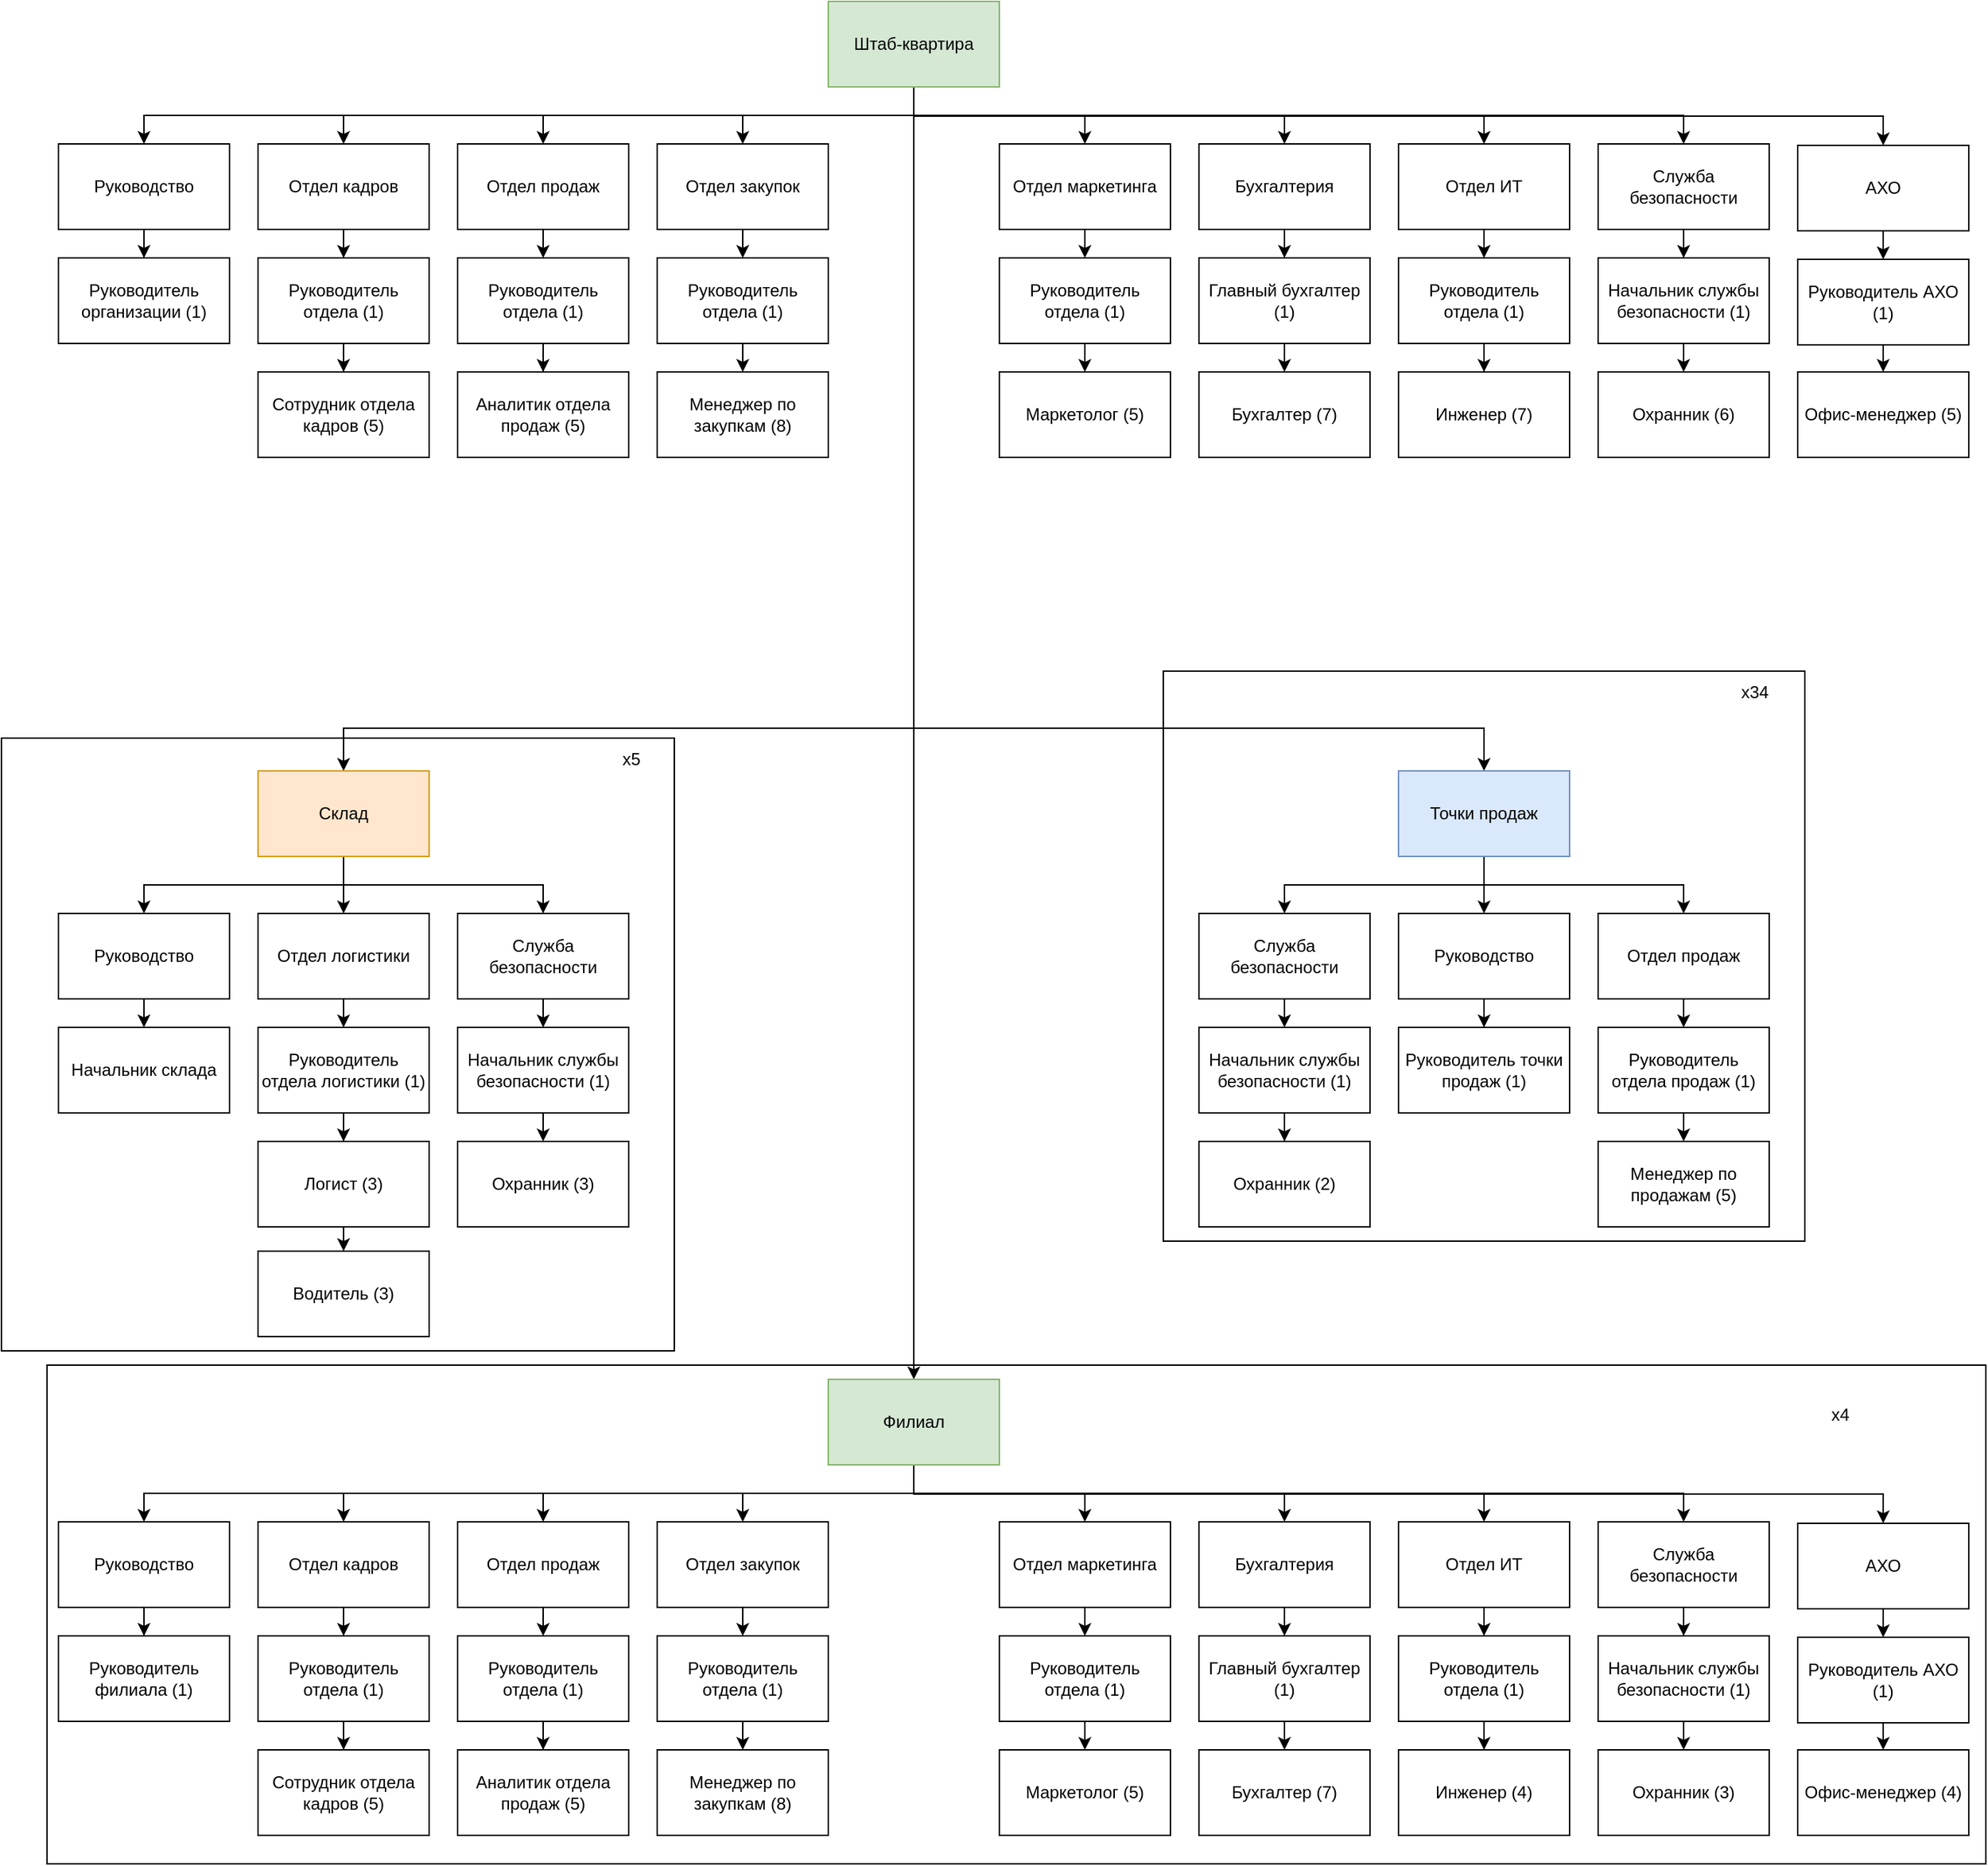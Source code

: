 <mxfile version="24.8.3">
  <diagram name="Страница — 1" id="yvjUeDHF9Wf6KYwauPwP">
    <mxGraphModel dx="1908" dy="1278" grid="1" gridSize="10" guides="1" tooltips="1" connect="1" arrows="1" fold="1" page="1" pageScale="1" pageWidth="2339" pageHeight="3300" math="0" shadow="0">
      <root>
        <mxCell id="0" />
        <mxCell id="1" parent="0" />
        <mxCell id="nvtQCPNUQL09ssSKa_be-8" style="edgeStyle=orthogonalEdgeStyle;rounded=0;orthogonalLoop=1;jettySize=auto;html=1;exitX=0.5;exitY=1;exitDx=0;exitDy=0;entryX=0.5;entryY=0;entryDx=0;entryDy=0;" parent="1" source="nvtQCPNUQL09ssSKa_be-1" target="nvtQCPNUQL09ssSKa_be-2" edge="1">
          <mxGeometry relative="1" as="geometry" />
        </mxCell>
        <mxCell id="nvtQCPNUQL09ssSKa_be-9" style="edgeStyle=orthogonalEdgeStyle;rounded=0;orthogonalLoop=1;jettySize=auto;html=1;exitX=0.5;exitY=1;exitDx=0;exitDy=0;entryX=0.5;entryY=0;entryDx=0;entryDy=0;" parent="1" source="nvtQCPNUQL09ssSKa_be-1" target="nvtQCPNUQL09ssSKa_be-3" edge="1">
          <mxGeometry relative="1" as="geometry" />
        </mxCell>
        <mxCell id="nvtQCPNUQL09ssSKa_be-10" style="edgeStyle=orthogonalEdgeStyle;rounded=0;orthogonalLoop=1;jettySize=auto;html=1;exitX=0.5;exitY=1;exitDx=0;exitDy=0;" parent="1" source="nvtQCPNUQL09ssSKa_be-1" target="nvtQCPNUQL09ssSKa_be-4" edge="1">
          <mxGeometry relative="1" as="geometry" />
        </mxCell>
        <mxCell id="nvtQCPNUQL09ssSKa_be-11" style="edgeStyle=orthogonalEdgeStyle;rounded=0;orthogonalLoop=1;jettySize=auto;html=1;exitX=0.5;exitY=1;exitDx=0;exitDy=0;entryX=0.5;entryY=0;entryDx=0;entryDy=0;" parent="1" source="nvtQCPNUQL09ssSKa_be-1" target="nvtQCPNUQL09ssSKa_be-5" edge="1">
          <mxGeometry relative="1" as="geometry" />
        </mxCell>
        <mxCell id="nvtQCPNUQL09ssSKa_be-12" style="edgeStyle=orthogonalEdgeStyle;rounded=0;orthogonalLoop=1;jettySize=auto;html=1;exitX=0.5;exitY=1;exitDx=0;exitDy=0;" parent="1" source="nvtQCPNUQL09ssSKa_be-1" target="nvtQCPNUQL09ssSKa_be-6" edge="1">
          <mxGeometry relative="1" as="geometry" />
        </mxCell>
        <mxCell id="nvtQCPNUQL09ssSKa_be-13" style="edgeStyle=orthogonalEdgeStyle;rounded=0;orthogonalLoop=1;jettySize=auto;html=1;exitX=0.5;exitY=1;exitDx=0;exitDy=0;entryX=0.5;entryY=0;entryDx=0;entryDy=0;" parent="1" source="nvtQCPNUQL09ssSKa_be-1" target="nvtQCPNUQL09ssSKa_be-7" edge="1">
          <mxGeometry relative="1" as="geometry" />
        </mxCell>
        <mxCell id="nvtQCPNUQL09ssSKa_be-15" style="edgeStyle=orthogonalEdgeStyle;rounded=0;orthogonalLoop=1;jettySize=auto;html=1;exitX=0.5;exitY=1;exitDx=0;exitDy=0;entryX=0.5;entryY=0;entryDx=0;entryDy=0;" parent="1" source="nvtQCPNUQL09ssSKa_be-1" target="nvtQCPNUQL09ssSKa_be-14" edge="1">
          <mxGeometry relative="1" as="geometry" />
        </mxCell>
        <mxCell id="nvtQCPNUQL09ssSKa_be-18" style="edgeStyle=orthogonalEdgeStyle;rounded=0;orthogonalLoop=1;jettySize=auto;html=1;exitX=0.5;exitY=1;exitDx=0;exitDy=0;entryX=0.5;entryY=0;entryDx=0;entryDy=0;" parent="1" source="nvtQCPNUQL09ssSKa_be-1" target="nvtQCPNUQL09ssSKa_be-16" edge="1">
          <mxGeometry relative="1" as="geometry" />
        </mxCell>
        <mxCell id="nvtQCPNUQL09ssSKa_be-20" style="edgeStyle=orthogonalEdgeStyle;rounded=0;orthogonalLoop=1;jettySize=auto;html=1;exitX=0.5;exitY=1;exitDx=0;exitDy=0;entryX=0.5;entryY=0;entryDx=0;entryDy=0;" parent="1" source="nvtQCPNUQL09ssSKa_be-1" target="nvtQCPNUQL09ssSKa_be-19" edge="1">
          <mxGeometry relative="1" as="geometry">
            <Array as="points">
              <mxPoint x="1268" y="543" />
              <mxPoint x="868" y="543" />
            </Array>
          </mxGeometry>
        </mxCell>
        <mxCell id="nvtQCPNUQL09ssSKa_be-29" style="edgeStyle=orthogonalEdgeStyle;rounded=0;orthogonalLoop=1;jettySize=auto;html=1;exitX=0.5;exitY=1;exitDx=0;exitDy=0;entryX=0.5;entryY=0;entryDx=0;entryDy=0;" parent="1" source="nvtQCPNUQL09ssSKa_be-1" target="nvtQCPNUQL09ssSKa_be-28" edge="1">
          <mxGeometry relative="1" as="geometry">
            <Array as="points">
              <mxPoint x="1268" y="543" />
              <mxPoint x="1668" y="543" />
            </Array>
          </mxGeometry>
        </mxCell>
        <mxCell id="Hss-ZETlTfgAigMHc5tu-6" style="edgeStyle=orthogonalEdgeStyle;rounded=0;orthogonalLoop=1;jettySize=auto;html=1;exitX=0.5;exitY=1;exitDx=0;exitDy=0;entryX=0.5;entryY=0;entryDx=0;entryDy=0;" parent="1" source="nvtQCPNUQL09ssSKa_be-1" target="Hss-ZETlTfgAigMHc5tu-2" edge="1">
          <mxGeometry relative="1" as="geometry" />
        </mxCell>
        <mxCell id="Hss-ZETlTfgAigMHc5tu-68" style="edgeStyle=orthogonalEdgeStyle;rounded=0;orthogonalLoop=1;jettySize=auto;html=1;exitX=0.5;exitY=1;exitDx=0;exitDy=0;" parent="1" source="nvtQCPNUQL09ssSKa_be-1" target="Hss-ZETlTfgAigMHc5tu-24" edge="1">
          <mxGeometry relative="1" as="geometry" />
        </mxCell>
        <mxCell id="nvtQCPNUQL09ssSKa_be-1" value="Штаб-квартира" style="rounded=0;whiteSpace=wrap;html=1;fillColor=#d5e8d4;strokeColor=#82b366;" parent="1" vertex="1">
          <mxGeometry x="1208" y="33" width="120" height="60" as="geometry" />
        </mxCell>
        <mxCell id="nvtQCPNUQL09ssSKa_be-47" style="edgeStyle=orthogonalEdgeStyle;rounded=0;orthogonalLoop=1;jettySize=auto;html=1;exitX=0.5;exitY=1;exitDx=0;exitDy=0;" parent="1" source="nvtQCPNUQL09ssSKa_be-2" target="nvtQCPNUQL09ssSKa_be-39" edge="1">
          <mxGeometry relative="1" as="geometry" />
        </mxCell>
        <mxCell id="nvtQCPNUQL09ssSKa_be-2" value="Руководство" style="rounded=0;whiteSpace=wrap;html=1;" parent="1" vertex="1">
          <mxGeometry x="668" y="133" width="120" height="60" as="geometry" />
        </mxCell>
        <mxCell id="nvtQCPNUQL09ssSKa_be-49" style="edgeStyle=orthogonalEdgeStyle;rounded=0;orthogonalLoop=1;jettySize=auto;html=1;exitX=0.5;exitY=1;exitDx=0;exitDy=0;entryX=0.5;entryY=0;entryDx=0;entryDy=0;" parent="1" source="nvtQCPNUQL09ssSKa_be-3" target="nvtQCPNUQL09ssSKa_be-41" edge="1">
          <mxGeometry relative="1" as="geometry" />
        </mxCell>
        <mxCell id="nvtQCPNUQL09ssSKa_be-3" value="Отдел продаж" style="rounded=0;whiteSpace=wrap;html=1;" parent="1" vertex="1">
          <mxGeometry x="948" y="133" width="120" height="60" as="geometry" />
        </mxCell>
        <mxCell id="nvtQCPNUQL09ssSKa_be-50" style="edgeStyle=orthogonalEdgeStyle;rounded=0;orthogonalLoop=1;jettySize=auto;html=1;exitX=0.5;exitY=1;exitDx=0;exitDy=0;entryX=0.5;entryY=0;entryDx=0;entryDy=0;" parent="1" source="nvtQCPNUQL09ssSKa_be-4" target="nvtQCPNUQL09ssSKa_be-42" edge="1">
          <mxGeometry relative="1" as="geometry" />
        </mxCell>
        <mxCell id="nvtQCPNUQL09ssSKa_be-4" value="Отдел закупок" style="rounded=0;whiteSpace=wrap;html=1;" parent="1" vertex="1">
          <mxGeometry x="1088" y="133" width="120" height="60" as="geometry" />
        </mxCell>
        <mxCell id="nvtQCPNUQL09ssSKa_be-51" style="edgeStyle=orthogonalEdgeStyle;rounded=0;orthogonalLoop=1;jettySize=auto;html=1;exitX=0.5;exitY=1;exitDx=0;exitDy=0;entryX=0.5;entryY=0;entryDx=0;entryDy=0;" parent="1" source="nvtQCPNUQL09ssSKa_be-5" target="nvtQCPNUQL09ssSKa_be-43" edge="1">
          <mxGeometry relative="1" as="geometry" />
        </mxCell>
        <mxCell id="nvtQCPNUQL09ssSKa_be-5" value="Отдел маркетинга" style="rounded=0;whiteSpace=wrap;html=1;" parent="1" vertex="1">
          <mxGeometry x="1328" y="133" width="120" height="60" as="geometry" />
        </mxCell>
        <mxCell id="nvtQCPNUQL09ssSKa_be-52" style="edgeStyle=orthogonalEdgeStyle;rounded=0;orthogonalLoop=1;jettySize=auto;html=1;exitX=0.5;exitY=1;exitDx=0;exitDy=0;" parent="1" source="nvtQCPNUQL09ssSKa_be-6" target="nvtQCPNUQL09ssSKa_be-44" edge="1">
          <mxGeometry relative="1" as="geometry" />
        </mxCell>
        <mxCell id="nvtQCPNUQL09ssSKa_be-6" value="Бухгалтерия" style="rounded=0;whiteSpace=wrap;html=1;" parent="1" vertex="1">
          <mxGeometry x="1468" y="133" width="120" height="60" as="geometry" />
        </mxCell>
        <mxCell id="nvtQCPNUQL09ssSKa_be-53" style="edgeStyle=orthogonalEdgeStyle;rounded=0;orthogonalLoop=1;jettySize=auto;html=1;exitX=0.5;exitY=1;exitDx=0;exitDy=0;" parent="1" source="nvtQCPNUQL09ssSKa_be-7" target="nvtQCPNUQL09ssSKa_be-45" edge="1">
          <mxGeometry relative="1" as="geometry" />
        </mxCell>
        <mxCell id="nvtQCPNUQL09ssSKa_be-7" value="Отдел ИТ" style="rounded=0;whiteSpace=wrap;html=1;" parent="1" vertex="1">
          <mxGeometry x="1608" y="133" width="120" height="60" as="geometry" />
        </mxCell>
        <mxCell id="nvtQCPNUQL09ssSKa_be-48" style="edgeStyle=orthogonalEdgeStyle;rounded=0;orthogonalLoop=1;jettySize=auto;html=1;exitX=0.5;exitY=1;exitDx=0;exitDy=0;" parent="1" source="nvtQCPNUQL09ssSKa_be-14" target="nvtQCPNUQL09ssSKa_be-40" edge="1">
          <mxGeometry relative="1" as="geometry" />
        </mxCell>
        <mxCell id="nvtQCPNUQL09ssSKa_be-14" value="Отдел кадров" style="rounded=0;whiteSpace=wrap;html=1;" parent="1" vertex="1">
          <mxGeometry x="808" y="133" width="120" height="60" as="geometry" />
        </mxCell>
        <mxCell id="nvtQCPNUQL09ssSKa_be-54" style="edgeStyle=orthogonalEdgeStyle;rounded=0;orthogonalLoop=1;jettySize=auto;html=1;exitX=0.5;exitY=1;exitDx=0;exitDy=0;" parent="1" source="nvtQCPNUQL09ssSKa_be-16" target="nvtQCPNUQL09ssSKa_be-46" edge="1">
          <mxGeometry relative="1" as="geometry" />
        </mxCell>
        <mxCell id="nvtQCPNUQL09ssSKa_be-16" value="Служба безопасности" style="rounded=0;whiteSpace=wrap;html=1;" parent="1" vertex="1">
          <mxGeometry x="1748" y="133" width="120" height="60" as="geometry" />
        </mxCell>
        <mxCell id="nvtQCPNUQL09ssSKa_be-24" style="edgeStyle=orthogonalEdgeStyle;rounded=0;orthogonalLoop=1;jettySize=auto;html=1;exitX=0.5;exitY=1;exitDx=0;exitDy=0;" parent="1" source="nvtQCPNUQL09ssSKa_be-19" target="nvtQCPNUQL09ssSKa_be-21" edge="1">
          <mxGeometry relative="1" as="geometry" />
        </mxCell>
        <mxCell id="nvtQCPNUQL09ssSKa_be-25" style="edgeStyle=orthogonalEdgeStyle;rounded=0;orthogonalLoop=1;jettySize=auto;html=1;exitX=0.5;exitY=1;exitDx=0;exitDy=0;entryX=0.5;entryY=0;entryDx=0;entryDy=0;" parent="1" source="nvtQCPNUQL09ssSKa_be-19" target="nvtQCPNUQL09ssSKa_be-22" edge="1">
          <mxGeometry relative="1" as="geometry" />
        </mxCell>
        <mxCell id="nvtQCPNUQL09ssSKa_be-27" style="edgeStyle=orthogonalEdgeStyle;rounded=0;orthogonalLoop=1;jettySize=auto;html=1;exitX=0.5;exitY=1;exitDx=0;exitDy=0;entryX=0.5;entryY=0;entryDx=0;entryDy=0;" parent="1" source="nvtQCPNUQL09ssSKa_be-19" target="nvtQCPNUQL09ssSKa_be-23" edge="1">
          <mxGeometry relative="1" as="geometry" />
        </mxCell>
        <mxCell id="nvtQCPNUQL09ssSKa_be-19" value="Склад" style="rounded=0;whiteSpace=wrap;html=1;fillColor=#ffe6cc;strokeColor=#d79b00;" parent="1" vertex="1">
          <mxGeometry x="808" y="573" width="120" height="60" as="geometry" />
        </mxCell>
        <mxCell id="nvtQCPNUQL09ssSKa_be-69" style="edgeStyle=orthogonalEdgeStyle;rounded=0;orthogonalLoop=1;jettySize=auto;html=1;exitX=0.5;exitY=1;exitDx=0;exitDy=0;entryX=0.5;entryY=0;entryDx=0;entryDy=0;" parent="1" source="nvtQCPNUQL09ssSKa_be-21" target="nvtQCPNUQL09ssSKa_be-68" edge="1">
          <mxGeometry relative="1" as="geometry" />
        </mxCell>
        <mxCell id="nvtQCPNUQL09ssSKa_be-21" value="Руководство" style="rounded=0;whiteSpace=wrap;html=1;" parent="1" vertex="1">
          <mxGeometry x="668" y="673" width="120" height="60" as="geometry" />
        </mxCell>
        <mxCell id="nvtQCPNUQL09ssSKa_be-72" style="edgeStyle=orthogonalEdgeStyle;rounded=0;orthogonalLoop=1;jettySize=auto;html=1;exitX=0.5;exitY=1;exitDx=0;exitDy=0;entryX=0.5;entryY=0;entryDx=0;entryDy=0;" parent="1" source="nvtQCPNUQL09ssSKa_be-22" target="nvtQCPNUQL09ssSKa_be-70" edge="1">
          <mxGeometry relative="1" as="geometry" />
        </mxCell>
        <mxCell id="nvtQCPNUQL09ssSKa_be-22" value="Отдел логистики" style="rounded=0;whiteSpace=wrap;html=1;" parent="1" vertex="1">
          <mxGeometry x="808" y="673" width="120" height="60" as="geometry" />
        </mxCell>
        <mxCell id="nvtQCPNUQL09ssSKa_be-75" style="edgeStyle=orthogonalEdgeStyle;rounded=0;orthogonalLoop=1;jettySize=auto;html=1;exitX=0.5;exitY=1;exitDx=0;exitDy=0;entryX=0.5;entryY=0;entryDx=0;entryDy=0;" parent="1" source="nvtQCPNUQL09ssSKa_be-23" target="nvtQCPNUQL09ssSKa_be-74" edge="1">
          <mxGeometry relative="1" as="geometry" />
        </mxCell>
        <mxCell id="nvtQCPNUQL09ssSKa_be-23" value="Служба безопасности" style="rounded=0;whiteSpace=wrap;html=1;" parent="1" vertex="1">
          <mxGeometry x="948" y="673" width="120" height="60" as="geometry" />
        </mxCell>
        <mxCell id="nvtQCPNUQL09ssSKa_be-31" style="edgeStyle=orthogonalEdgeStyle;rounded=0;orthogonalLoop=1;jettySize=auto;html=1;exitX=0.5;exitY=1;exitDx=0;exitDy=0;" parent="1" source="nvtQCPNUQL09ssSKa_be-28" target="nvtQCPNUQL09ssSKa_be-30" edge="1">
          <mxGeometry relative="1" as="geometry" />
        </mxCell>
        <mxCell id="nvtQCPNUQL09ssSKa_be-33" style="edgeStyle=orthogonalEdgeStyle;rounded=0;orthogonalLoop=1;jettySize=auto;html=1;exitX=0.5;exitY=1;exitDx=0;exitDy=0;entryX=0.5;entryY=0;entryDx=0;entryDy=0;" parent="1" source="nvtQCPNUQL09ssSKa_be-28" target="nvtQCPNUQL09ssSKa_be-32" edge="1">
          <mxGeometry relative="1" as="geometry" />
        </mxCell>
        <mxCell id="nvtQCPNUQL09ssSKa_be-35" style="edgeStyle=orthogonalEdgeStyle;rounded=0;orthogonalLoop=1;jettySize=auto;html=1;exitX=0.5;exitY=1;exitDx=0;exitDy=0;entryX=0.5;entryY=0;entryDx=0;entryDy=0;" parent="1" source="nvtQCPNUQL09ssSKa_be-28" target="nvtQCPNUQL09ssSKa_be-34" edge="1">
          <mxGeometry relative="1" as="geometry" />
        </mxCell>
        <mxCell id="nvtQCPNUQL09ssSKa_be-28" value="Точки продаж" style="rounded=0;whiteSpace=wrap;html=1;fillColor=#dae8fc;strokeColor=#6c8ebf;" parent="1" vertex="1">
          <mxGeometry x="1608" y="573" width="120" height="60" as="geometry" />
        </mxCell>
        <mxCell id="nvtQCPNUQL09ssSKa_be-85" style="edgeStyle=orthogonalEdgeStyle;rounded=0;orthogonalLoop=1;jettySize=auto;html=1;exitX=0.5;exitY=1;exitDx=0;exitDy=0;" parent="1" source="nvtQCPNUQL09ssSKa_be-30" target="nvtQCPNUQL09ssSKa_be-83" edge="1">
          <mxGeometry relative="1" as="geometry" />
        </mxCell>
        <mxCell id="nvtQCPNUQL09ssSKa_be-30" value="Руководство" style="rounded=0;whiteSpace=wrap;html=1;" parent="1" vertex="1">
          <mxGeometry x="1608" y="673" width="120" height="60" as="geometry" />
        </mxCell>
        <mxCell id="nvtQCPNUQL09ssSKa_be-81" style="edgeStyle=orthogonalEdgeStyle;rounded=0;orthogonalLoop=1;jettySize=auto;html=1;exitX=0.5;exitY=1;exitDx=0;exitDy=0;entryX=0.5;entryY=0;entryDx=0;entryDy=0;" parent="1" source="nvtQCPNUQL09ssSKa_be-32" target="nvtQCPNUQL09ssSKa_be-78" edge="1">
          <mxGeometry relative="1" as="geometry" />
        </mxCell>
        <mxCell id="nvtQCPNUQL09ssSKa_be-32" value="Служба безопасности" style="rounded=0;whiteSpace=wrap;html=1;" parent="1" vertex="1">
          <mxGeometry x="1468" y="673" width="120" height="60" as="geometry" />
        </mxCell>
        <mxCell id="nvtQCPNUQL09ssSKa_be-88" style="edgeStyle=orthogonalEdgeStyle;rounded=0;orthogonalLoop=1;jettySize=auto;html=1;exitX=0.5;exitY=1;exitDx=0;exitDy=0;entryX=0.5;entryY=0;entryDx=0;entryDy=0;" parent="1" source="nvtQCPNUQL09ssSKa_be-34" target="nvtQCPNUQL09ssSKa_be-86" edge="1">
          <mxGeometry relative="1" as="geometry" />
        </mxCell>
        <mxCell id="nvtQCPNUQL09ssSKa_be-34" value="Отдел продаж" style="rounded=0;whiteSpace=wrap;html=1;" parent="1" vertex="1">
          <mxGeometry x="1748" y="673" width="120" height="60" as="geometry" />
        </mxCell>
        <mxCell id="nvtQCPNUQL09ssSKa_be-38" value="x34" style="text;html=1;align=center;verticalAlign=middle;whiteSpace=wrap;rounded=0;" parent="1" vertex="1">
          <mxGeometry x="1828" y="503" width="60" height="30" as="geometry" />
        </mxCell>
        <mxCell id="nvtQCPNUQL09ssSKa_be-39" value="Руководитель организации (1)" style="rounded=0;whiteSpace=wrap;html=1;" parent="1" vertex="1">
          <mxGeometry x="668" y="213" width="120" height="60" as="geometry" />
        </mxCell>
        <mxCell id="nvtQCPNUQL09ssSKa_be-56" style="edgeStyle=orthogonalEdgeStyle;rounded=0;orthogonalLoop=1;jettySize=auto;html=1;exitX=0.5;exitY=1;exitDx=0;exitDy=0;" parent="1" source="nvtQCPNUQL09ssSKa_be-40" target="nvtQCPNUQL09ssSKa_be-55" edge="1">
          <mxGeometry relative="1" as="geometry" />
        </mxCell>
        <mxCell id="nvtQCPNUQL09ssSKa_be-40" value="Руководитель отдела (1)" style="rounded=0;whiteSpace=wrap;html=1;" parent="1" vertex="1">
          <mxGeometry x="808" y="213" width="120" height="60" as="geometry" />
        </mxCell>
        <mxCell id="nvtQCPNUQL09ssSKa_be-58" style="edgeStyle=orthogonalEdgeStyle;rounded=0;orthogonalLoop=1;jettySize=auto;html=1;exitX=0.5;exitY=1;exitDx=0;exitDy=0;" parent="1" source="nvtQCPNUQL09ssSKa_be-41" target="nvtQCPNUQL09ssSKa_be-57" edge="1">
          <mxGeometry relative="1" as="geometry" />
        </mxCell>
        <mxCell id="nvtQCPNUQL09ssSKa_be-41" value="Руководитель отдела (1)" style="rounded=0;whiteSpace=wrap;html=1;" parent="1" vertex="1">
          <mxGeometry x="948" y="213" width="120" height="60" as="geometry" />
        </mxCell>
        <mxCell id="nvtQCPNUQL09ssSKa_be-60" style="edgeStyle=orthogonalEdgeStyle;rounded=0;orthogonalLoop=1;jettySize=auto;html=1;exitX=0.5;exitY=1;exitDx=0;exitDy=0;entryX=0.5;entryY=0;entryDx=0;entryDy=0;" parent="1" source="nvtQCPNUQL09ssSKa_be-42" target="nvtQCPNUQL09ssSKa_be-59" edge="1">
          <mxGeometry relative="1" as="geometry" />
        </mxCell>
        <mxCell id="nvtQCPNUQL09ssSKa_be-42" value="Руководитель отдела (1)" style="rounded=0;whiteSpace=wrap;html=1;" parent="1" vertex="1">
          <mxGeometry x="1088" y="213" width="120" height="60" as="geometry" />
        </mxCell>
        <mxCell id="nvtQCPNUQL09ssSKa_be-62" style="edgeStyle=orthogonalEdgeStyle;rounded=0;orthogonalLoop=1;jettySize=auto;html=1;exitX=0.5;exitY=1;exitDx=0;exitDy=0;entryX=0.5;entryY=0;entryDx=0;entryDy=0;" parent="1" source="nvtQCPNUQL09ssSKa_be-43" target="nvtQCPNUQL09ssSKa_be-61" edge="1">
          <mxGeometry relative="1" as="geometry" />
        </mxCell>
        <mxCell id="nvtQCPNUQL09ssSKa_be-43" value="Руководитель отдела (1)" style="rounded=0;whiteSpace=wrap;html=1;" parent="1" vertex="1">
          <mxGeometry x="1328" y="213" width="120" height="60" as="geometry" />
        </mxCell>
        <mxCell id="nvtQCPNUQL09ssSKa_be-65" style="edgeStyle=orthogonalEdgeStyle;rounded=0;orthogonalLoop=1;jettySize=auto;html=1;exitX=0.5;exitY=1;exitDx=0;exitDy=0;entryX=0.5;entryY=0;entryDx=0;entryDy=0;" parent="1" source="nvtQCPNUQL09ssSKa_be-44" target="nvtQCPNUQL09ssSKa_be-63" edge="1">
          <mxGeometry relative="1" as="geometry" />
        </mxCell>
        <mxCell id="nvtQCPNUQL09ssSKa_be-44" value="Главный бухгалтер (1)" style="rounded=0;whiteSpace=wrap;html=1;" parent="1" vertex="1">
          <mxGeometry x="1468" y="213" width="120" height="60" as="geometry" />
        </mxCell>
        <mxCell id="nvtQCPNUQL09ssSKa_be-66" style="edgeStyle=orthogonalEdgeStyle;rounded=0;orthogonalLoop=1;jettySize=auto;html=1;exitX=0.5;exitY=1;exitDx=0;exitDy=0;" parent="1" source="nvtQCPNUQL09ssSKa_be-45" target="nvtQCPNUQL09ssSKa_be-64" edge="1">
          <mxGeometry relative="1" as="geometry" />
        </mxCell>
        <mxCell id="nvtQCPNUQL09ssSKa_be-45" value="Руководитель отдела (1)" style="rounded=0;whiteSpace=wrap;html=1;" parent="1" vertex="1">
          <mxGeometry x="1608" y="213" width="120" height="60" as="geometry" />
        </mxCell>
        <mxCell id="Hss-ZETlTfgAigMHc5tu-1" style="edgeStyle=orthogonalEdgeStyle;rounded=0;orthogonalLoop=1;jettySize=auto;html=1;exitX=0.5;exitY=1;exitDx=0;exitDy=0;entryX=0.5;entryY=0;entryDx=0;entryDy=0;" parent="1" source="nvtQCPNUQL09ssSKa_be-46" target="nvtQCPNUQL09ssSKa_be-67" edge="1">
          <mxGeometry relative="1" as="geometry" />
        </mxCell>
        <mxCell id="nvtQCPNUQL09ssSKa_be-46" value="Начальник службы безопасности (1)" style="rounded=0;whiteSpace=wrap;html=1;" parent="1" vertex="1">
          <mxGeometry x="1748" y="213" width="120" height="60" as="geometry" />
        </mxCell>
        <mxCell id="nvtQCPNUQL09ssSKa_be-55" value="Сотрудник отдела кадров (5)" style="rounded=0;whiteSpace=wrap;html=1;" parent="1" vertex="1">
          <mxGeometry x="808" y="293" width="120" height="60" as="geometry" />
        </mxCell>
        <mxCell id="nvtQCPNUQL09ssSKa_be-57" value="Аналитик отдела продаж (5)" style="rounded=0;whiteSpace=wrap;html=1;" parent="1" vertex="1">
          <mxGeometry x="948" y="293" width="120" height="60" as="geometry" />
        </mxCell>
        <mxCell id="nvtQCPNUQL09ssSKa_be-59" value="Менеджер по закупкам (8)" style="rounded=0;whiteSpace=wrap;html=1;" parent="1" vertex="1">
          <mxGeometry x="1088" y="293" width="120" height="60" as="geometry" />
        </mxCell>
        <mxCell id="nvtQCPNUQL09ssSKa_be-61" value="Маркетолог (5)" style="rounded=0;whiteSpace=wrap;html=1;" parent="1" vertex="1">
          <mxGeometry x="1328" y="293" width="120" height="60" as="geometry" />
        </mxCell>
        <mxCell id="nvtQCPNUQL09ssSKa_be-63" value="Бухгалтер (7)" style="rounded=0;whiteSpace=wrap;html=1;" parent="1" vertex="1">
          <mxGeometry x="1468" y="293" width="120" height="60" as="geometry" />
        </mxCell>
        <mxCell id="nvtQCPNUQL09ssSKa_be-64" value="Инженер (7)" style="rounded=0;whiteSpace=wrap;html=1;" parent="1" vertex="1">
          <mxGeometry x="1608" y="293" width="120" height="60" as="geometry" />
        </mxCell>
        <mxCell id="nvtQCPNUQL09ssSKa_be-67" value="Охранник (6)" style="rounded=0;whiteSpace=wrap;html=1;" parent="1" vertex="1">
          <mxGeometry x="1748" y="293" width="120" height="60" as="geometry" />
        </mxCell>
        <mxCell id="nvtQCPNUQL09ssSKa_be-68" value="Начальник склада" style="rounded=0;whiteSpace=wrap;html=1;" parent="1" vertex="1">
          <mxGeometry x="668" y="753" width="120" height="60" as="geometry" />
        </mxCell>
        <mxCell id="nvtQCPNUQL09ssSKa_be-73" style="edgeStyle=orthogonalEdgeStyle;rounded=0;orthogonalLoop=1;jettySize=auto;html=1;exitX=0.5;exitY=1;exitDx=0;exitDy=0;" parent="1" source="nvtQCPNUQL09ssSKa_be-70" target="nvtQCPNUQL09ssSKa_be-71" edge="1">
          <mxGeometry relative="1" as="geometry" />
        </mxCell>
        <mxCell id="nvtQCPNUQL09ssSKa_be-70" value="Руководитель отдела логистики (1)" style="rounded=0;whiteSpace=wrap;html=1;" parent="1" vertex="1">
          <mxGeometry x="808" y="753" width="120" height="60" as="geometry" />
        </mxCell>
        <mxCell id="Hss-ZETlTfgAigMHc5tu-11" style="edgeStyle=orthogonalEdgeStyle;rounded=0;orthogonalLoop=1;jettySize=auto;html=1;exitX=0.5;exitY=1;exitDx=0;exitDy=0;entryX=0.5;entryY=0;entryDx=0;entryDy=0;" parent="1" source="nvtQCPNUQL09ssSKa_be-71" target="Hss-ZETlTfgAigMHc5tu-10" edge="1">
          <mxGeometry relative="1" as="geometry" />
        </mxCell>
        <mxCell id="nvtQCPNUQL09ssSKa_be-71" value="Логист (3)" style="rounded=0;whiteSpace=wrap;html=1;" parent="1" vertex="1">
          <mxGeometry x="808" y="833" width="120" height="60" as="geometry" />
        </mxCell>
        <mxCell id="nvtQCPNUQL09ssSKa_be-77" style="edgeStyle=orthogonalEdgeStyle;rounded=0;orthogonalLoop=1;jettySize=auto;html=1;exitX=0.5;exitY=1;exitDx=0;exitDy=0;entryX=0.5;entryY=0;entryDx=0;entryDy=0;" parent="1" source="nvtQCPNUQL09ssSKa_be-74" target="nvtQCPNUQL09ssSKa_be-76" edge="1">
          <mxGeometry relative="1" as="geometry" />
        </mxCell>
        <mxCell id="nvtQCPNUQL09ssSKa_be-74" value="Начальник службы безопасности (1)" style="rounded=0;whiteSpace=wrap;html=1;" parent="1" vertex="1">
          <mxGeometry x="948" y="753" width="120" height="60" as="geometry" />
        </mxCell>
        <mxCell id="nvtQCPNUQL09ssSKa_be-76" value="Охранник (3)" style="rounded=0;whiteSpace=wrap;html=1;" parent="1" vertex="1">
          <mxGeometry x="948" y="833" width="120" height="60" as="geometry" />
        </mxCell>
        <mxCell id="nvtQCPNUQL09ssSKa_be-82" style="edgeStyle=orthogonalEdgeStyle;rounded=0;orthogonalLoop=1;jettySize=auto;html=1;exitX=0.5;exitY=1;exitDx=0;exitDy=0;" parent="1" source="nvtQCPNUQL09ssSKa_be-78" target="nvtQCPNUQL09ssSKa_be-79" edge="1">
          <mxGeometry relative="1" as="geometry" />
        </mxCell>
        <mxCell id="nvtQCPNUQL09ssSKa_be-78" value="Начальник службы безопасности (1)" style="rounded=0;whiteSpace=wrap;html=1;" parent="1" vertex="1">
          <mxGeometry x="1468" y="753" width="120" height="60" as="geometry" />
        </mxCell>
        <mxCell id="nvtQCPNUQL09ssSKa_be-79" value="Охранник (2)" style="rounded=0;whiteSpace=wrap;html=1;" parent="1" vertex="1">
          <mxGeometry x="1468" y="833" width="120" height="60" as="geometry" />
        </mxCell>
        <mxCell id="nvtQCPNUQL09ssSKa_be-83" value="Руководитель точки продаж (1)" style="rounded=0;whiteSpace=wrap;html=1;" parent="1" vertex="1">
          <mxGeometry x="1608" y="753" width="120" height="60" as="geometry" />
        </mxCell>
        <mxCell id="nvtQCPNUQL09ssSKa_be-89" style="edgeStyle=orthogonalEdgeStyle;rounded=0;orthogonalLoop=1;jettySize=auto;html=1;exitX=0.5;exitY=1;exitDx=0;exitDy=0;entryX=0.5;entryY=0;entryDx=0;entryDy=0;" parent="1" source="nvtQCPNUQL09ssSKa_be-86" target="nvtQCPNUQL09ssSKa_be-87" edge="1">
          <mxGeometry relative="1" as="geometry" />
        </mxCell>
        <mxCell id="nvtQCPNUQL09ssSKa_be-86" value="Руководитель отдела продаж (1)" style="rounded=0;whiteSpace=wrap;html=1;" parent="1" vertex="1">
          <mxGeometry x="1748" y="753" width="120" height="60" as="geometry" />
        </mxCell>
        <mxCell id="nvtQCPNUQL09ssSKa_be-87" value="Менеджер по продажам (5)" style="rounded=0;whiteSpace=wrap;html=1;" parent="1" vertex="1">
          <mxGeometry x="1748" y="833" width="120" height="60" as="geometry" />
        </mxCell>
        <mxCell id="Hss-ZETlTfgAigMHc5tu-7" style="edgeStyle=orthogonalEdgeStyle;rounded=0;orthogonalLoop=1;jettySize=auto;html=1;exitX=0.5;exitY=1;exitDx=0;exitDy=0;entryX=0.5;entryY=0;entryDx=0;entryDy=0;" parent="1" source="Hss-ZETlTfgAigMHc5tu-2" target="Hss-ZETlTfgAigMHc5tu-3" edge="1">
          <mxGeometry relative="1" as="geometry" />
        </mxCell>
        <mxCell id="Hss-ZETlTfgAigMHc5tu-2" value="АХО" style="rounded=0;whiteSpace=wrap;html=1;" parent="1" vertex="1">
          <mxGeometry x="1888" y="134" width="120" height="60" as="geometry" />
        </mxCell>
        <mxCell id="Hss-ZETlTfgAigMHc5tu-8" style="edgeStyle=orthogonalEdgeStyle;rounded=0;orthogonalLoop=1;jettySize=auto;html=1;exitX=0.5;exitY=1;exitDx=0;exitDy=0;entryX=0.5;entryY=0;entryDx=0;entryDy=0;" parent="1" source="Hss-ZETlTfgAigMHc5tu-3" target="Hss-ZETlTfgAigMHc5tu-4" edge="1">
          <mxGeometry relative="1" as="geometry" />
        </mxCell>
        <mxCell id="Hss-ZETlTfgAigMHc5tu-3" value="Руководитель АХО (1)" style="rounded=0;whiteSpace=wrap;html=1;" parent="1" vertex="1">
          <mxGeometry x="1888" y="214" width="120" height="60" as="geometry" />
        </mxCell>
        <mxCell id="Hss-ZETlTfgAigMHc5tu-4" value="Офис-менеджер (5)" style="rounded=0;whiteSpace=wrap;html=1;" parent="1" vertex="1">
          <mxGeometry x="1888" y="293" width="120" height="60" as="geometry" />
        </mxCell>
        <mxCell id="Hss-ZETlTfgAigMHc5tu-9" value="" style="rounded=0;whiteSpace=wrap;html=1;fillColor=none;" parent="1" vertex="1">
          <mxGeometry x="1443" y="503" width="450" height="400" as="geometry" />
        </mxCell>
        <mxCell id="Hss-ZETlTfgAigMHc5tu-10" value="Водитель (3)" style="rounded=0;whiteSpace=wrap;html=1;" parent="1" vertex="1">
          <mxGeometry x="808" y="910" width="120" height="60" as="geometry" />
        </mxCell>
        <mxCell id="Hss-ZETlTfgAigMHc5tu-14" value="x5" style="text;html=1;align=center;verticalAlign=middle;whiteSpace=wrap;rounded=0;" parent="1" vertex="1">
          <mxGeometry x="1040" y="550" width="60" height="30" as="geometry" />
        </mxCell>
        <mxCell id="Hss-ZETlTfgAigMHc5tu-15" style="edgeStyle=orthogonalEdgeStyle;rounded=0;orthogonalLoop=1;jettySize=auto;html=1;exitX=0.5;exitY=1;exitDx=0;exitDy=0;entryX=0.5;entryY=0;entryDx=0;entryDy=0;" parent="1" source="Hss-ZETlTfgAigMHc5tu-24" target="Hss-ZETlTfgAigMHc5tu-26" edge="1">
          <mxGeometry relative="1" as="geometry" />
        </mxCell>
        <mxCell id="Hss-ZETlTfgAigMHc5tu-16" style="edgeStyle=orthogonalEdgeStyle;rounded=0;orthogonalLoop=1;jettySize=auto;html=1;exitX=0.5;exitY=1;exitDx=0;exitDy=0;entryX=0.5;entryY=0;entryDx=0;entryDy=0;" parent="1" source="Hss-ZETlTfgAigMHc5tu-24" target="Hss-ZETlTfgAigMHc5tu-28" edge="1">
          <mxGeometry relative="1" as="geometry" />
        </mxCell>
        <mxCell id="Hss-ZETlTfgAigMHc5tu-17" style="edgeStyle=orthogonalEdgeStyle;rounded=0;orthogonalLoop=1;jettySize=auto;html=1;exitX=0.5;exitY=1;exitDx=0;exitDy=0;" parent="1" source="Hss-ZETlTfgAigMHc5tu-24" target="Hss-ZETlTfgAigMHc5tu-30" edge="1">
          <mxGeometry relative="1" as="geometry" />
        </mxCell>
        <mxCell id="Hss-ZETlTfgAigMHc5tu-18" style="edgeStyle=orthogonalEdgeStyle;rounded=0;orthogonalLoop=1;jettySize=auto;html=1;exitX=0.5;exitY=1;exitDx=0;exitDy=0;entryX=0.5;entryY=0;entryDx=0;entryDy=0;" parent="1" source="Hss-ZETlTfgAigMHc5tu-24" target="Hss-ZETlTfgAigMHc5tu-32" edge="1">
          <mxGeometry relative="1" as="geometry" />
        </mxCell>
        <mxCell id="Hss-ZETlTfgAigMHc5tu-19" style="edgeStyle=orthogonalEdgeStyle;rounded=0;orthogonalLoop=1;jettySize=auto;html=1;exitX=0.5;exitY=1;exitDx=0;exitDy=0;" parent="1" source="Hss-ZETlTfgAigMHc5tu-24" target="Hss-ZETlTfgAigMHc5tu-34" edge="1">
          <mxGeometry relative="1" as="geometry" />
        </mxCell>
        <mxCell id="Hss-ZETlTfgAigMHc5tu-20" style="edgeStyle=orthogonalEdgeStyle;rounded=0;orthogonalLoop=1;jettySize=auto;html=1;exitX=0.5;exitY=1;exitDx=0;exitDy=0;entryX=0.5;entryY=0;entryDx=0;entryDy=0;" parent="1" source="Hss-ZETlTfgAigMHc5tu-24" target="Hss-ZETlTfgAigMHc5tu-36" edge="1">
          <mxGeometry relative="1" as="geometry" />
        </mxCell>
        <mxCell id="Hss-ZETlTfgAigMHc5tu-21" style="edgeStyle=orthogonalEdgeStyle;rounded=0;orthogonalLoop=1;jettySize=auto;html=1;exitX=0.5;exitY=1;exitDx=0;exitDy=0;entryX=0.5;entryY=0;entryDx=0;entryDy=0;" parent="1" source="Hss-ZETlTfgAigMHc5tu-24" target="Hss-ZETlTfgAigMHc5tu-38" edge="1">
          <mxGeometry relative="1" as="geometry" />
        </mxCell>
        <mxCell id="Hss-ZETlTfgAigMHc5tu-22" style="edgeStyle=orthogonalEdgeStyle;rounded=0;orthogonalLoop=1;jettySize=auto;html=1;exitX=0.5;exitY=1;exitDx=0;exitDy=0;entryX=0.5;entryY=0;entryDx=0;entryDy=0;" parent="1" source="Hss-ZETlTfgAigMHc5tu-24" target="Hss-ZETlTfgAigMHc5tu-40" edge="1">
          <mxGeometry relative="1" as="geometry" />
        </mxCell>
        <mxCell id="Hss-ZETlTfgAigMHc5tu-23" style="edgeStyle=orthogonalEdgeStyle;rounded=0;orthogonalLoop=1;jettySize=auto;html=1;exitX=0.5;exitY=1;exitDx=0;exitDy=0;entryX=0.5;entryY=0;entryDx=0;entryDy=0;" parent="1" source="Hss-ZETlTfgAigMHc5tu-24" target="Hss-ZETlTfgAigMHc5tu-64" edge="1">
          <mxGeometry relative="1" as="geometry" />
        </mxCell>
        <mxCell id="Hss-ZETlTfgAigMHc5tu-24" value="Филиал" style="rounded=0;whiteSpace=wrap;html=1;fillColor=#d5e8d4;strokeColor=#82b366;" parent="1" vertex="1">
          <mxGeometry x="1208" y="1000" width="120" height="60" as="geometry" />
        </mxCell>
        <mxCell id="Hss-ZETlTfgAigMHc5tu-25" style="edgeStyle=orthogonalEdgeStyle;rounded=0;orthogonalLoop=1;jettySize=auto;html=1;exitX=0.5;exitY=1;exitDx=0;exitDy=0;" parent="1" source="Hss-ZETlTfgAigMHc5tu-26" target="Hss-ZETlTfgAigMHc5tu-41" edge="1">
          <mxGeometry relative="1" as="geometry" />
        </mxCell>
        <mxCell id="Hss-ZETlTfgAigMHc5tu-26" value="Руководство" style="rounded=0;whiteSpace=wrap;html=1;" parent="1" vertex="1">
          <mxGeometry x="668" y="1100" width="120" height="60" as="geometry" />
        </mxCell>
        <mxCell id="Hss-ZETlTfgAigMHc5tu-27" style="edgeStyle=orthogonalEdgeStyle;rounded=0;orthogonalLoop=1;jettySize=auto;html=1;exitX=0.5;exitY=1;exitDx=0;exitDy=0;entryX=0.5;entryY=0;entryDx=0;entryDy=0;" parent="1" source="Hss-ZETlTfgAigMHc5tu-28" target="Hss-ZETlTfgAigMHc5tu-45" edge="1">
          <mxGeometry relative="1" as="geometry" />
        </mxCell>
        <mxCell id="Hss-ZETlTfgAigMHc5tu-28" value="Отдел продаж" style="rounded=0;whiteSpace=wrap;html=1;" parent="1" vertex="1">
          <mxGeometry x="948" y="1100" width="120" height="60" as="geometry" />
        </mxCell>
        <mxCell id="Hss-ZETlTfgAigMHc5tu-29" style="edgeStyle=orthogonalEdgeStyle;rounded=0;orthogonalLoop=1;jettySize=auto;html=1;exitX=0.5;exitY=1;exitDx=0;exitDy=0;entryX=0.5;entryY=0;entryDx=0;entryDy=0;" parent="1" source="Hss-ZETlTfgAigMHc5tu-30" target="Hss-ZETlTfgAigMHc5tu-47" edge="1">
          <mxGeometry relative="1" as="geometry" />
        </mxCell>
        <mxCell id="Hss-ZETlTfgAigMHc5tu-30" value="Отдел закупок" style="rounded=0;whiteSpace=wrap;html=1;" parent="1" vertex="1">
          <mxGeometry x="1088" y="1100" width="120" height="60" as="geometry" />
        </mxCell>
        <mxCell id="Hss-ZETlTfgAigMHc5tu-31" style="edgeStyle=orthogonalEdgeStyle;rounded=0;orthogonalLoop=1;jettySize=auto;html=1;exitX=0.5;exitY=1;exitDx=0;exitDy=0;entryX=0.5;entryY=0;entryDx=0;entryDy=0;" parent="1" source="Hss-ZETlTfgAigMHc5tu-32" target="Hss-ZETlTfgAigMHc5tu-49" edge="1">
          <mxGeometry relative="1" as="geometry" />
        </mxCell>
        <mxCell id="Hss-ZETlTfgAigMHc5tu-32" value="Отдел маркетинга" style="rounded=0;whiteSpace=wrap;html=1;" parent="1" vertex="1">
          <mxGeometry x="1328" y="1100" width="120" height="60" as="geometry" />
        </mxCell>
        <mxCell id="Hss-ZETlTfgAigMHc5tu-33" style="edgeStyle=orthogonalEdgeStyle;rounded=0;orthogonalLoop=1;jettySize=auto;html=1;exitX=0.5;exitY=1;exitDx=0;exitDy=0;" parent="1" source="Hss-ZETlTfgAigMHc5tu-34" target="Hss-ZETlTfgAigMHc5tu-51" edge="1">
          <mxGeometry relative="1" as="geometry" />
        </mxCell>
        <mxCell id="Hss-ZETlTfgAigMHc5tu-34" value="Бухгалтерия" style="rounded=0;whiteSpace=wrap;html=1;" parent="1" vertex="1">
          <mxGeometry x="1468" y="1100" width="120" height="60" as="geometry" />
        </mxCell>
        <mxCell id="Hss-ZETlTfgAigMHc5tu-35" style="edgeStyle=orthogonalEdgeStyle;rounded=0;orthogonalLoop=1;jettySize=auto;html=1;exitX=0.5;exitY=1;exitDx=0;exitDy=0;" parent="1" source="Hss-ZETlTfgAigMHc5tu-36" target="Hss-ZETlTfgAigMHc5tu-53" edge="1">
          <mxGeometry relative="1" as="geometry" />
        </mxCell>
        <mxCell id="Hss-ZETlTfgAigMHc5tu-36" value="Отдел ИТ" style="rounded=0;whiteSpace=wrap;html=1;" parent="1" vertex="1">
          <mxGeometry x="1608" y="1100" width="120" height="60" as="geometry" />
        </mxCell>
        <mxCell id="Hss-ZETlTfgAigMHc5tu-37" style="edgeStyle=orthogonalEdgeStyle;rounded=0;orthogonalLoop=1;jettySize=auto;html=1;exitX=0.5;exitY=1;exitDx=0;exitDy=0;" parent="1" source="Hss-ZETlTfgAigMHc5tu-38" target="Hss-ZETlTfgAigMHc5tu-43" edge="1">
          <mxGeometry relative="1" as="geometry" />
        </mxCell>
        <mxCell id="Hss-ZETlTfgAigMHc5tu-38" value="Отдел кадров" style="rounded=0;whiteSpace=wrap;html=1;" parent="1" vertex="1">
          <mxGeometry x="808" y="1100" width="120" height="60" as="geometry" />
        </mxCell>
        <mxCell id="Hss-ZETlTfgAigMHc5tu-39" style="edgeStyle=orthogonalEdgeStyle;rounded=0;orthogonalLoop=1;jettySize=auto;html=1;exitX=0.5;exitY=1;exitDx=0;exitDy=0;" parent="1" source="Hss-ZETlTfgAigMHc5tu-40" target="Hss-ZETlTfgAigMHc5tu-55" edge="1">
          <mxGeometry relative="1" as="geometry" />
        </mxCell>
        <mxCell id="Hss-ZETlTfgAigMHc5tu-40" value="Служба безопасности" style="rounded=0;whiteSpace=wrap;html=1;" parent="1" vertex="1">
          <mxGeometry x="1748" y="1100" width="120" height="60" as="geometry" />
        </mxCell>
        <mxCell id="Hss-ZETlTfgAigMHc5tu-41" value="Руководитель филиала (1)" style="rounded=0;whiteSpace=wrap;html=1;" parent="1" vertex="1">
          <mxGeometry x="668" y="1180" width="120" height="60" as="geometry" />
        </mxCell>
        <mxCell id="Hss-ZETlTfgAigMHc5tu-42" style="edgeStyle=orthogonalEdgeStyle;rounded=0;orthogonalLoop=1;jettySize=auto;html=1;exitX=0.5;exitY=1;exitDx=0;exitDy=0;" parent="1" source="Hss-ZETlTfgAigMHc5tu-43" target="Hss-ZETlTfgAigMHc5tu-56" edge="1">
          <mxGeometry relative="1" as="geometry" />
        </mxCell>
        <mxCell id="Hss-ZETlTfgAigMHc5tu-43" value="Руководитель отдела (1)" style="rounded=0;whiteSpace=wrap;html=1;" parent="1" vertex="1">
          <mxGeometry x="808" y="1180" width="120" height="60" as="geometry" />
        </mxCell>
        <mxCell id="Hss-ZETlTfgAigMHc5tu-44" style="edgeStyle=orthogonalEdgeStyle;rounded=0;orthogonalLoop=1;jettySize=auto;html=1;exitX=0.5;exitY=1;exitDx=0;exitDy=0;" parent="1" source="Hss-ZETlTfgAigMHc5tu-45" target="Hss-ZETlTfgAigMHc5tu-57" edge="1">
          <mxGeometry relative="1" as="geometry" />
        </mxCell>
        <mxCell id="Hss-ZETlTfgAigMHc5tu-45" value="Руководитель отдела (1)" style="rounded=0;whiteSpace=wrap;html=1;" parent="1" vertex="1">
          <mxGeometry x="948" y="1180" width="120" height="60" as="geometry" />
        </mxCell>
        <mxCell id="Hss-ZETlTfgAigMHc5tu-46" style="edgeStyle=orthogonalEdgeStyle;rounded=0;orthogonalLoop=1;jettySize=auto;html=1;exitX=0.5;exitY=1;exitDx=0;exitDy=0;entryX=0.5;entryY=0;entryDx=0;entryDy=0;" parent="1" source="Hss-ZETlTfgAigMHc5tu-47" target="Hss-ZETlTfgAigMHc5tu-58" edge="1">
          <mxGeometry relative="1" as="geometry" />
        </mxCell>
        <mxCell id="Hss-ZETlTfgAigMHc5tu-47" value="Руководитель отдела (1)" style="rounded=0;whiteSpace=wrap;html=1;" parent="1" vertex="1">
          <mxGeometry x="1088" y="1180" width="120" height="60" as="geometry" />
        </mxCell>
        <mxCell id="Hss-ZETlTfgAigMHc5tu-48" style="edgeStyle=orthogonalEdgeStyle;rounded=0;orthogonalLoop=1;jettySize=auto;html=1;exitX=0.5;exitY=1;exitDx=0;exitDy=0;entryX=0.5;entryY=0;entryDx=0;entryDy=0;" parent="1" source="Hss-ZETlTfgAigMHc5tu-49" target="Hss-ZETlTfgAigMHc5tu-59" edge="1">
          <mxGeometry relative="1" as="geometry" />
        </mxCell>
        <mxCell id="Hss-ZETlTfgAigMHc5tu-49" value="Руководитель отдела (1)" style="rounded=0;whiteSpace=wrap;html=1;" parent="1" vertex="1">
          <mxGeometry x="1328" y="1180" width="120" height="60" as="geometry" />
        </mxCell>
        <mxCell id="Hss-ZETlTfgAigMHc5tu-50" style="edgeStyle=orthogonalEdgeStyle;rounded=0;orthogonalLoop=1;jettySize=auto;html=1;exitX=0.5;exitY=1;exitDx=0;exitDy=0;entryX=0.5;entryY=0;entryDx=0;entryDy=0;" parent="1" source="Hss-ZETlTfgAigMHc5tu-51" target="Hss-ZETlTfgAigMHc5tu-60" edge="1">
          <mxGeometry relative="1" as="geometry" />
        </mxCell>
        <mxCell id="Hss-ZETlTfgAigMHc5tu-51" value="Главный бухгалтер (1)" style="rounded=0;whiteSpace=wrap;html=1;" parent="1" vertex="1">
          <mxGeometry x="1468" y="1180" width="120" height="60" as="geometry" />
        </mxCell>
        <mxCell id="Hss-ZETlTfgAigMHc5tu-52" style="edgeStyle=orthogonalEdgeStyle;rounded=0;orthogonalLoop=1;jettySize=auto;html=1;exitX=0.5;exitY=1;exitDx=0;exitDy=0;" parent="1" source="Hss-ZETlTfgAigMHc5tu-53" target="Hss-ZETlTfgAigMHc5tu-61" edge="1">
          <mxGeometry relative="1" as="geometry" />
        </mxCell>
        <mxCell id="Hss-ZETlTfgAigMHc5tu-53" value="Руководитель отдела (1)" style="rounded=0;whiteSpace=wrap;html=1;" parent="1" vertex="1">
          <mxGeometry x="1608" y="1180" width="120" height="60" as="geometry" />
        </mxCell>
        <mxCell id="Hss-ZETlTfgAigMHc5tu-54" style="edgeStyle=orthogonalEdgeStyle;rounded=0;orthogonalLoop=1;jettySize=auto;html=1;exitX=0.5;exitY=1;exitDx=0;exitDy=0;entryX=0.5;entryY=0;entryDx=0;entryDy=0;" parent="1" source="Hss-ZETlTfgAigMHc5tu-55" target="Hss-ZETlTfgAigMHc5tu-62" edge="1">
          <mxGeometry relative="1" as="geometry" />
        </mxCell>
        <mxCell id="Hss-ZETlTfgAigMHc5tu-55" value="Начальник службы безопасности (1)" style="rounded=0;whiteSpace=wrap;html=1;" parent="1" vertex="1">
          <mxGeometry x="1748" y="1180" width="120" height="60" as="geometry" />
        </mxCell>
        <mxCell id="Hss-ZETlTfgAigMHc5tu-56" value="Сотрудник отдела кадров (5)" style="rounded=0;whiteSpace=wrap;html=1;" parent="1" vertex="1">
          <mxGeometry x="808" y="1260" width="120" height="60" as="geometry" />
        </mxCell>
        <mxCell id="Hss-ZETlTfgAigMHc5tu-57" value="Аналитик отдела продаж (5)" style="rounded=0;whiteSpace=wrap;html=1;" parent="1" vertex="1">
          <mxGeometry x="948" y="1260" width="120" height="60" as="geometry" />
        </mxCell>
        <mxCell id="Hss-ZETlTfgAigMHc5tu-58" value="Менеджер по закупкам (8)" style="rounded=0;whiteSpace=wrap;html=1;" parent="1" vertex="1">
          <mxGeometry x="1088" y="1260" width="120" height="60" as="geometry" />
        </mxCell>
        <mxCell id="Hss-ZETlTfgAigMHc5tu-59" value="Маркетолог (5)" style="rounded=0;whiteSpace=wrap;html=1;" parent="1" vertex="1">
          <mxGeometry x="1328" y="1260" width="120" height="60" as="geometry" />
        </mxCell>
        <mxCell id="Hss-ZETlTfgAigMHc5tu-60" value="Бухгалтер (7)" style="rounded=0;whiteSpace=wrap;html=1;" parent="1" vertex="1">
          <mxGeometry x="1468" y="1260" width="120" height="60" as="geometry" />
        </mxCell>
        <mxCell id="Hss-ZETlTfgAigMHc5tu-61" value="Инженер (4)" style="rounded=0;whiteSpace=wrap;html=1;" parent="1" vertex="1">
          <mxGeometry x="1608" y="1260" width="120" height="60" as="geometry" />
        </mxCell>
        <mxCell id="Hss-ZETlTfgAigMHc5tu-62" value="Охранник (3)" style="rounded=0;whiteSpace=wrap;html=1;" parent="1" vertex="1">
          <mxGeometry x="1748" y="1260" width="120" height="60" as="geometry" />
        </mxCell>
        <mxCell id="Hss-ZETlTfgAigMHc5tu-63" style="edgeStyle=orthogonalEdgeStyle;rounded=0;orthogonalLoop=1;jettySize=auto;html=1;exitX=0.5;exitY=1;exitDx=0;exitDy=0;entryX=0.5;entryY=0;entryDx=0;entryDy=0;" parent="1" source="Hss-ZETlTfgAigMHc5tu-64" target="Hss-ZETlTfgAigMHc5tu-66" edge="1">
          <mxGeometry relative="1" as="geometry" />
        </mxCell>
        <mxCell id="Hss-ZETlTfgAigMHc5tu-64" value="АХО" style="rounded=0;whiteSpace=wrap;html=1;" parent="1" vertex="1">
          <mxGeometry x="1888" y="1101" width="120" height="60" as="geometry" />
        </mxCell>
        <mxCell id="Hss-ZETlTfgAigMHc5tu-65" style="edgeStyle=orthogonalEdgeStyle;rounded=0;orthogonalLoop=1;jettySize=auto;html=1;exitX=0.5;exitY=1;exitDx=0;exitDy=0;entryX=0.5;entryY=0;entryDx=0;entryDy=0;" parent="1" source="Hss-ZETlTfgAigMHc5tu-66" target="Hss-ZETlTfgAigMHc5tu-67" edge="1">
          <mxGeometry relative="1" as="geometry" />
        </mxCell>
        <mxCell id="Hss-ZETlTfgAigMHc5tu-66" value="Руководитель АХО (1)" style="rounded=0;whiteSpace=wrap;html=1;" parent="1" vertex="1">
          <mxGeometry x="1888" y="1181" width="120" height="60" as="geometry" />
        </mxCell>
        <mxCell id="Hss-ZETlTfgAigMHc5tu-67" value="Офис-менеджер (4)" style="rounded=0;whiteSpace=wrap;html=1;" parent="1" vertex="1">
          <mxGeometry x="1888" y="1260" width="120" height="60" as="geometry" />
        </mxCell>
        <mxCell id="Hss-ZETlTfgAigMHc5tu-69" value="x4" style="text;html=1;align=center;verticalAlign=middle;whiteSpace=wrap;rounded=0;" parent="1" vertex="1">
          <mxGeometry x="1888" y="1010" width="60" height="30" as="geometry" />
        </mxCell>
        <mxCell id="Hss-ZETlTfgAigMHc5tu-70" value="" style="rounded=0;whiteSpace=wrap;html=1;fillColor=none;" parent="1" vertex="1">
          <mxGeometry x="660" y="990" width="1360" height="350" as="geometry" />
        </mxCell>
        <mxCell id="tQXLYXCTituqS6wk66oX-1" value="" style="rounded=0;whiteSpace=wrap;html=1;fillColor=none;" vertex="1" parent="1">
          <mxGeometry x="628" y="550" width="472" height="430" as="geometry" />
        </mxCell>
      </root>
    </mxGraphModel>
  </diagram>
</mxfile>
